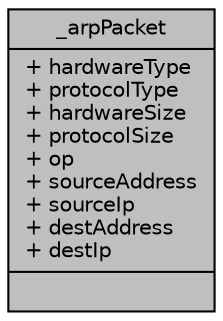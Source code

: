 digraph "_arpPacket"
{
  edge [fontname="Helvetica",fontsize="10",labelfontname="Helvetica",labelfontsize="10"];
  node [fontname="Helvetica",fontsize="10",shape=record];
  Node1 [label="{_arpPacket\n|+ hardwareType\l+ protocolType\l+ hardwareSize\l+ protocolSize\l+ op\l+ sourceAddress\l+ sourceIp\l+ destAddress\l+ destIp\l|}",height=0.2,width=0.4,color="black", fillcolor="grey75", style="filled", fontcolor="black"];
}
